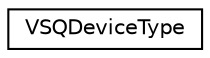 digraph "Graphical Class Hierarchy"
{
 // LATEX_PDF_SIZE
  edge [fontname="Helvetica",fontsize="10",labelfontname="Helvetica",labelfontsize="10"];
  node [fontname="Helvetica",fontsize="10",shape=record];
  rankdir="LR";
  Node0 [label="VSQDeviceType",height=0.2,width=0.4,color="black", fillcolor="white", style="filled",URL="$class_v_s_q_device_type.html",tooltip="Device type."];
}

